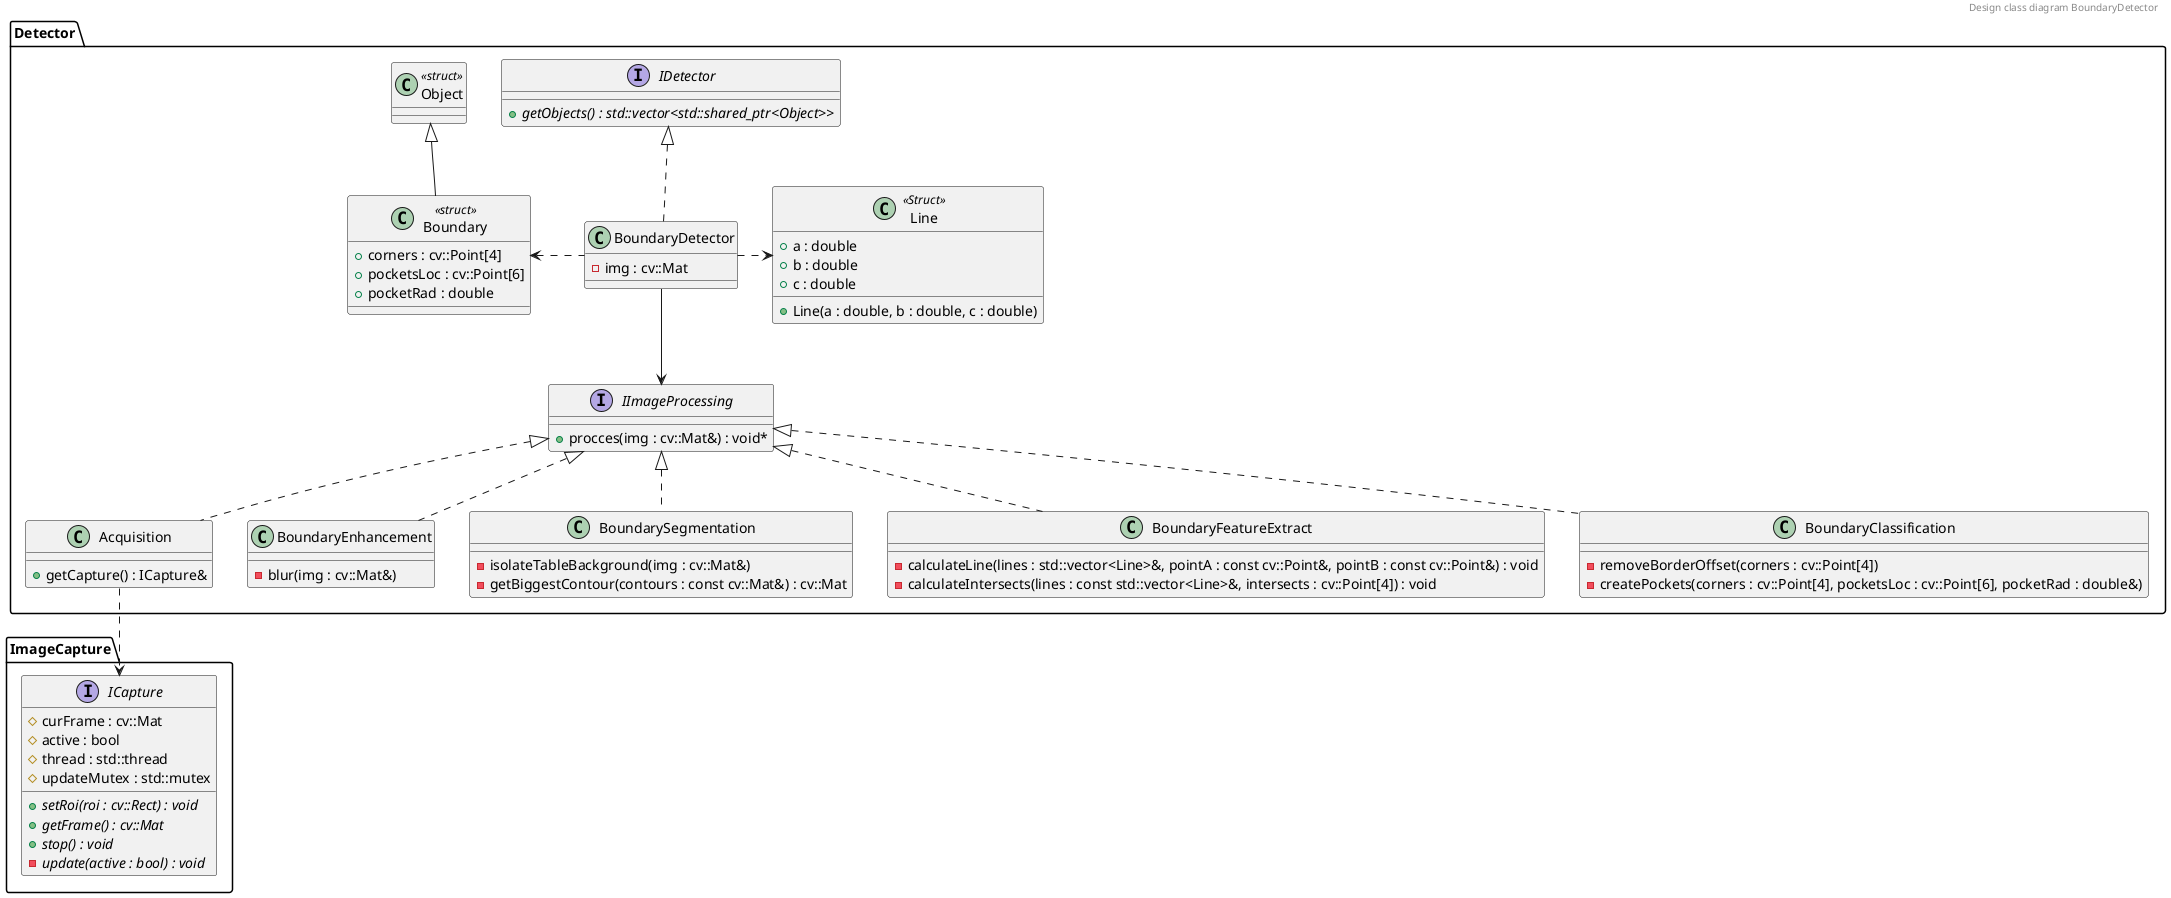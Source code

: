 @startuml 
header
Design class diagram BoundaryDetector
endheader

package ImageCapture
{
    interface ICapture
    {
        # curFrame : cv::Mat
        # active : bool
        # thread : std::thread
        # updateMutex : std::mutex
        + //setRoi(roi : cv::Rect) : void//
        + //getFrame() : cv::Mat//
        + //stop() : void//
        - //update(active : bool) : void//
    }
}

package Detector{
    interface IDetector
    {
        + //getObjects() : std::vector<std::shared_ptr<Object>>//
    }

    class Object<<struct>>
    {

    }

    class Boundary<<struct>>
    {
        + corners : cv::Point[4]
        + pocketsLoc : cv::Point[6]
        + pocketRad : double
    }

    Class Line<<Struct>>
    {
        + a : double
        + b : double
        + c : double
        + Line(a : double, b : double, c : double)
    }

    Class BoundaryDetector
    {
        - img : cv::Mat
    }

    interface IImageProcessing
    {
        + procces(img : cv::Mat&) : void*
    }

    class Acquisition
    {
        + getCapture() : ICapture&
    }

    class BoundaryEnhancement
    {
        - blur(img : cv::Mat&)
    }

    class BoundarySegmentation
    {
        - isolateTableBackground(img : cv::Mat&)
        - getBiggestContour(contours : const cv::Mat&) : cv::Mat
    }

    class BoundaryFeatureExtract
    {
        - calculateLine(lines : std::vector<Line>&, pointA : const cv::Point&, pointB : const cv::Point&) : void
        - calculateIntersects(lines : const std::vector<Line>&, intersects : cv::Point[4]) : void
    }

    class BoundaryClassification
    {
        - removeBorderOffset(corners : cv::Point[4])
        - createPockets(corners : cv::Point[4], pocketsLoc : cv::Point[6], pocketRad : double&)
    }

    
}

Object <|-- Boundary

IDetector <|.. BoundaryDetector 

BoundaryDetector .> Line

Boundary <. BoundaryDetector

BoundaryDetector --> IImageProcessing

IImageProcessing <|.. Acquisition
IImageProcessing <|.. BoundaryEnhancement
IImageProcessing <|.. BoundaryFeatureExtract
IImageProcessing <|.. BoundarySegmentation
IImageProcessing <|.. BoundaryClassification

Acquisition ..> ICapture



@enduml